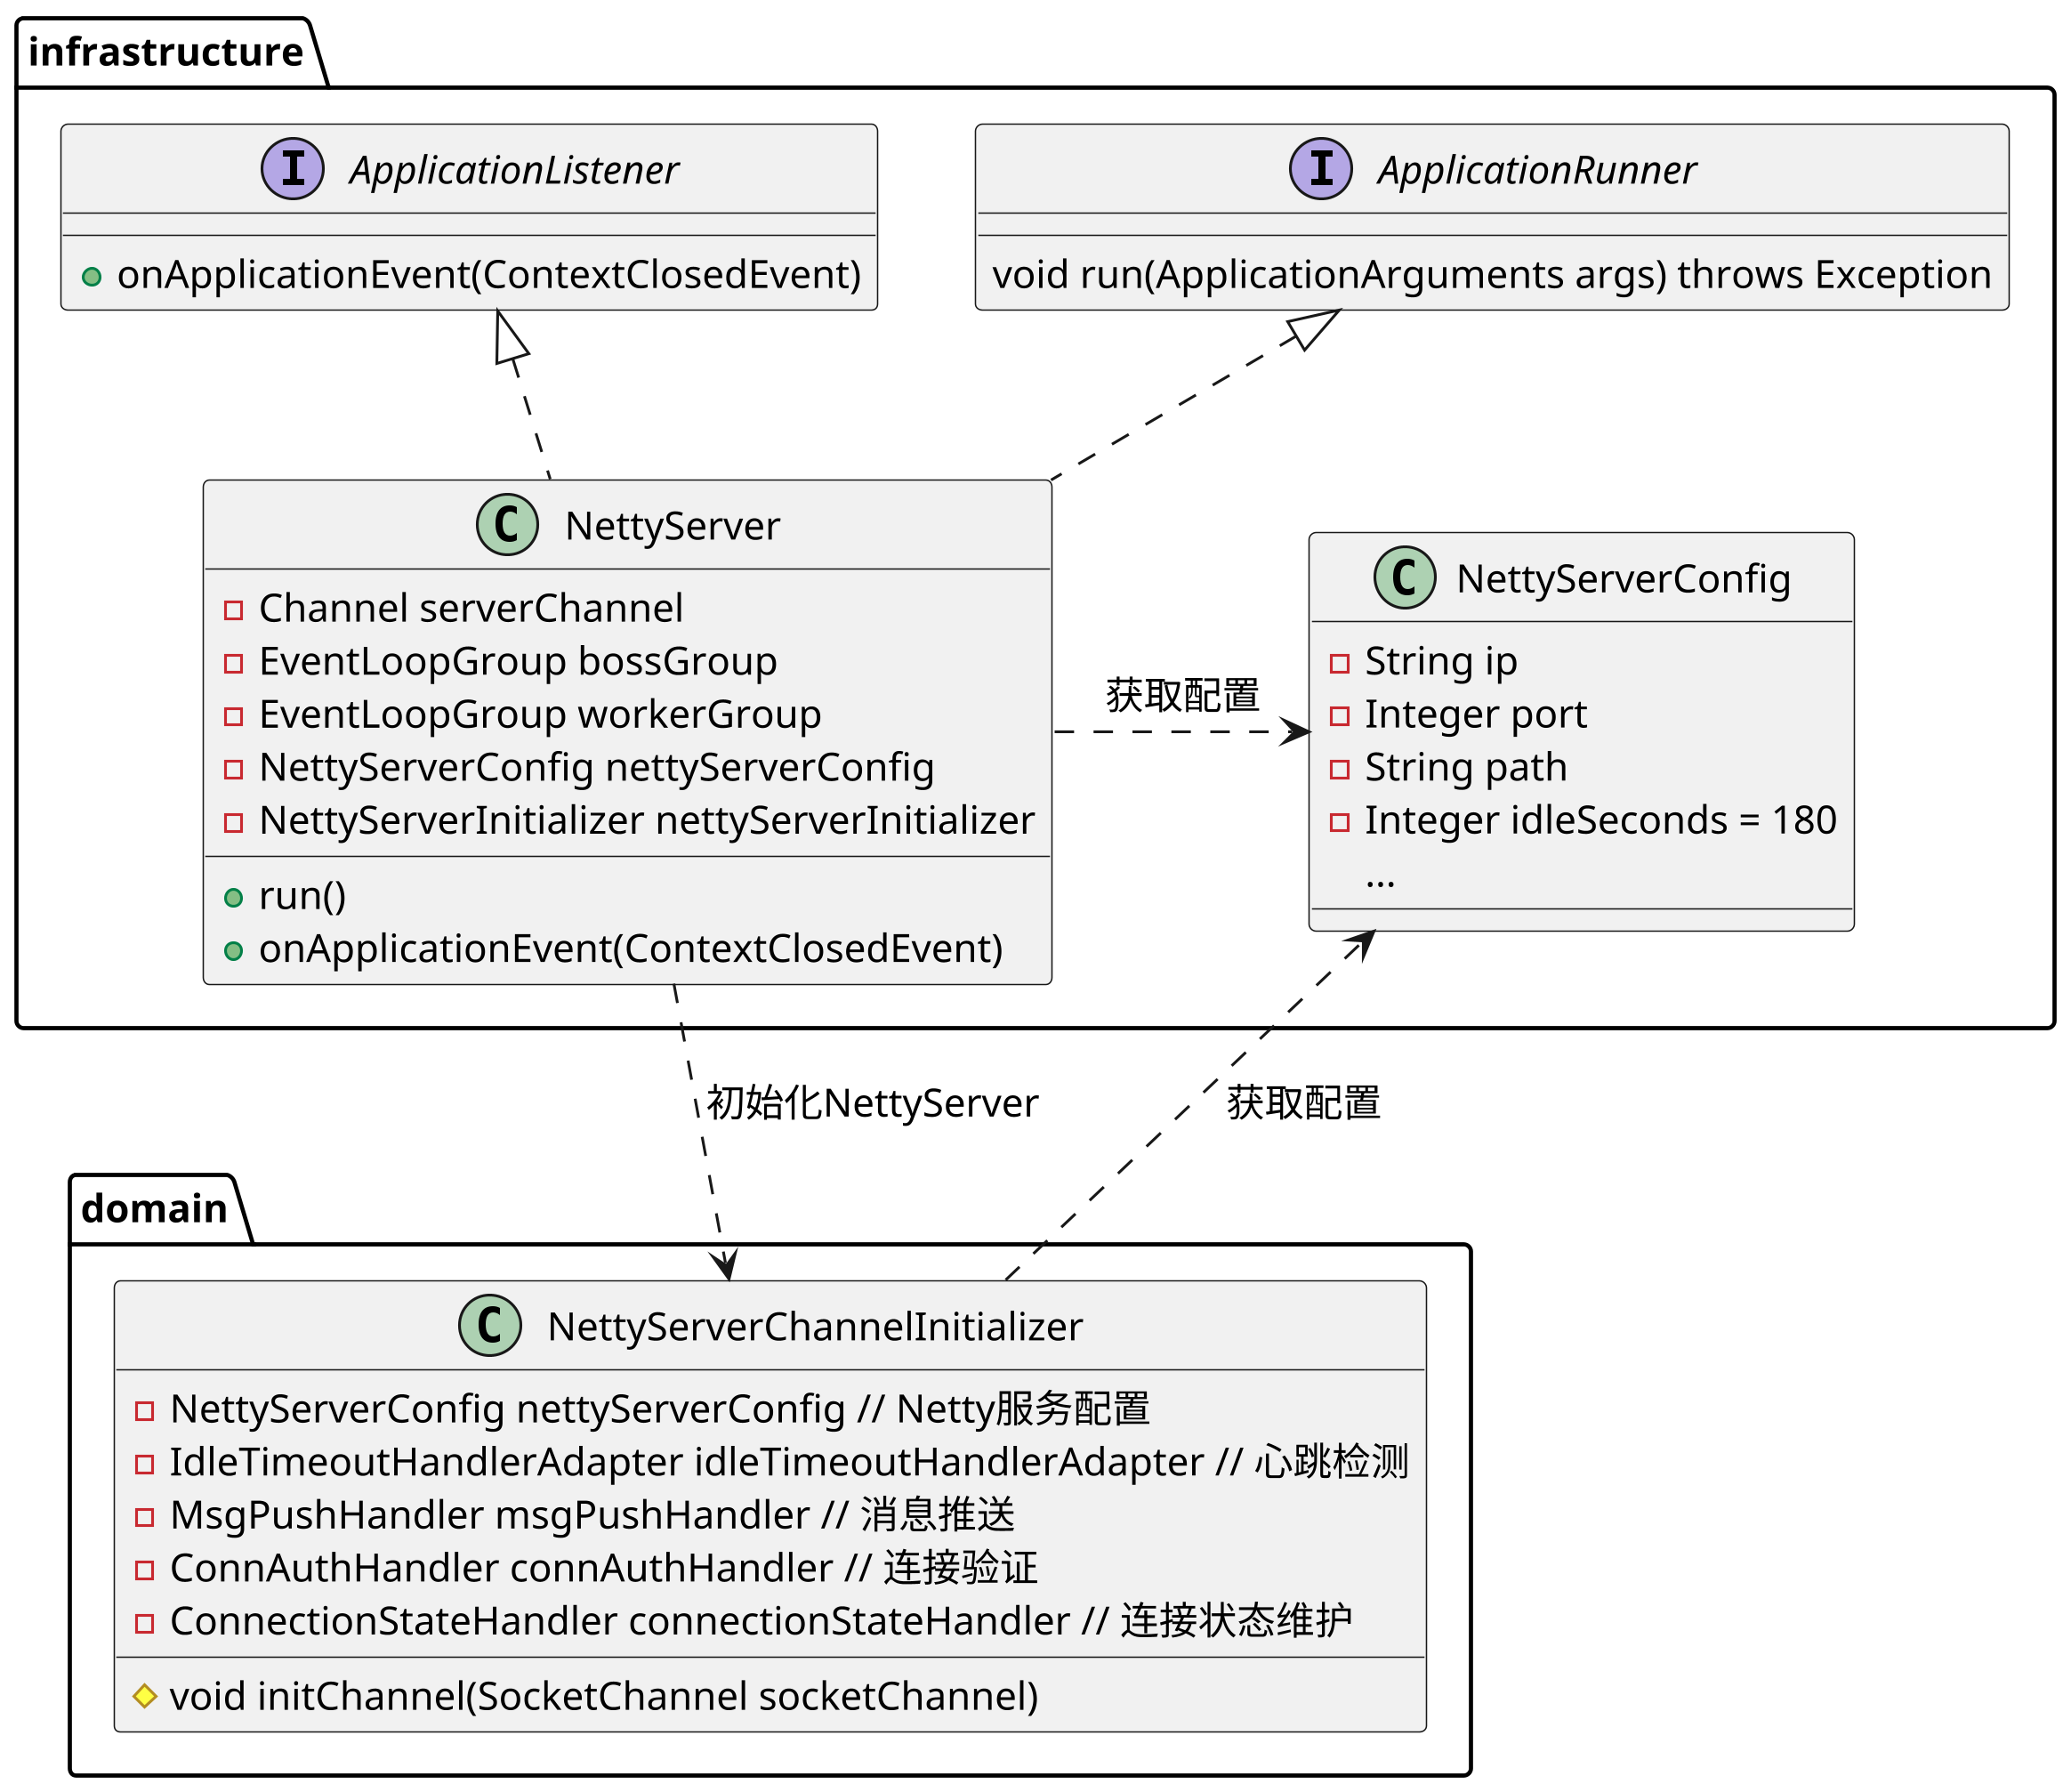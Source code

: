 @startuml
'https://plantuml.com/class-diagram
skinparam shadowing false
skinparam defaultFontName xfonts-wqy
skinparam dpi 300
skinparam activity  {
    DiamondFontSize 14
    ArrowFontSize 14
    FontSize 14
}

package infrastructure {
    class NettyServerConfig {
        - String ip
        - Integer port
        - String path
        - Integer idleSeconds = 180
        ...
    }
    interface ApplicationRunner {
        void run(ApplicationArguments args) throws Exception
    }
    interface ApplicationListener {
        + onApplicationEvent(ContextClosedEvent)
    }
    class NettyServer implements ApplicationListener, ApplicationRunner {
        - Channel serverChannel
        - EventLoopGroup bossGroup
        - EventLoopGroup workerGroup
        - NettyServerConfig nettyServerConfig
        - NettyServerInitializer nettyServerInitializer
        + run()
        + onApplicationEvent(ContextClosedEvent)
    }
}

package domain {
    class NettyServerChannelInitializer {
        - NettyServerConfig nettyServerConfig // Netty服务配置
        - IdleTimeoutHandlerAdapter idleTimeoutHandlerAdapter // 心跳检测
        - MsgPushHandler msgPushHandler // 消息推送
        - ConnAuthHandler connAuthHandler // 连接验证
        - ConnectionStateHandler connectionStateHandler // 连接状态维护
        # void initChannel(SocketChannel socketChannel)
    }
}


NettyServer ..> NettyServerChannelInitializer : 初始化NettyServer
NettyServer .> NettyServerConfig: 获取配置
NettyServerChannelInitializer ..> NettyServerConfig: 获取配置
@enduml